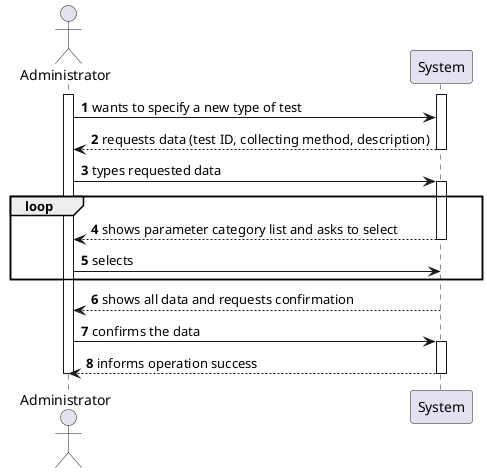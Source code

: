 @startuml
autonumber
actor Administrator as A
participant "System" as S
activate A
activate S
A -> S: wants to specify a new type of test
S --> A: requests data (test ID, collecting method, description)
deactivate S
A -> S: types requested data
activate S
loop
S --> A: shows parameter category list and asks to select
deactivate S
A -> S: selects
end
activate S
S --> A: shows all data and requests confirmation
deactivate S
A -> S: confirms the data
activate S
S --> A: informs operation success
deactivate S
deactivate A

@enduml